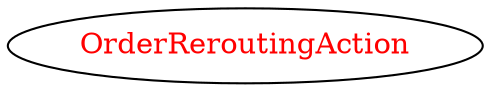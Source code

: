 digraph dependencyGraph {
 concentrate=true;
 ranksep="2.0";
 rankdir="LR"; 
 splines="ortho";
"OrderReroutingAction" [fontcolor="red"];
}
